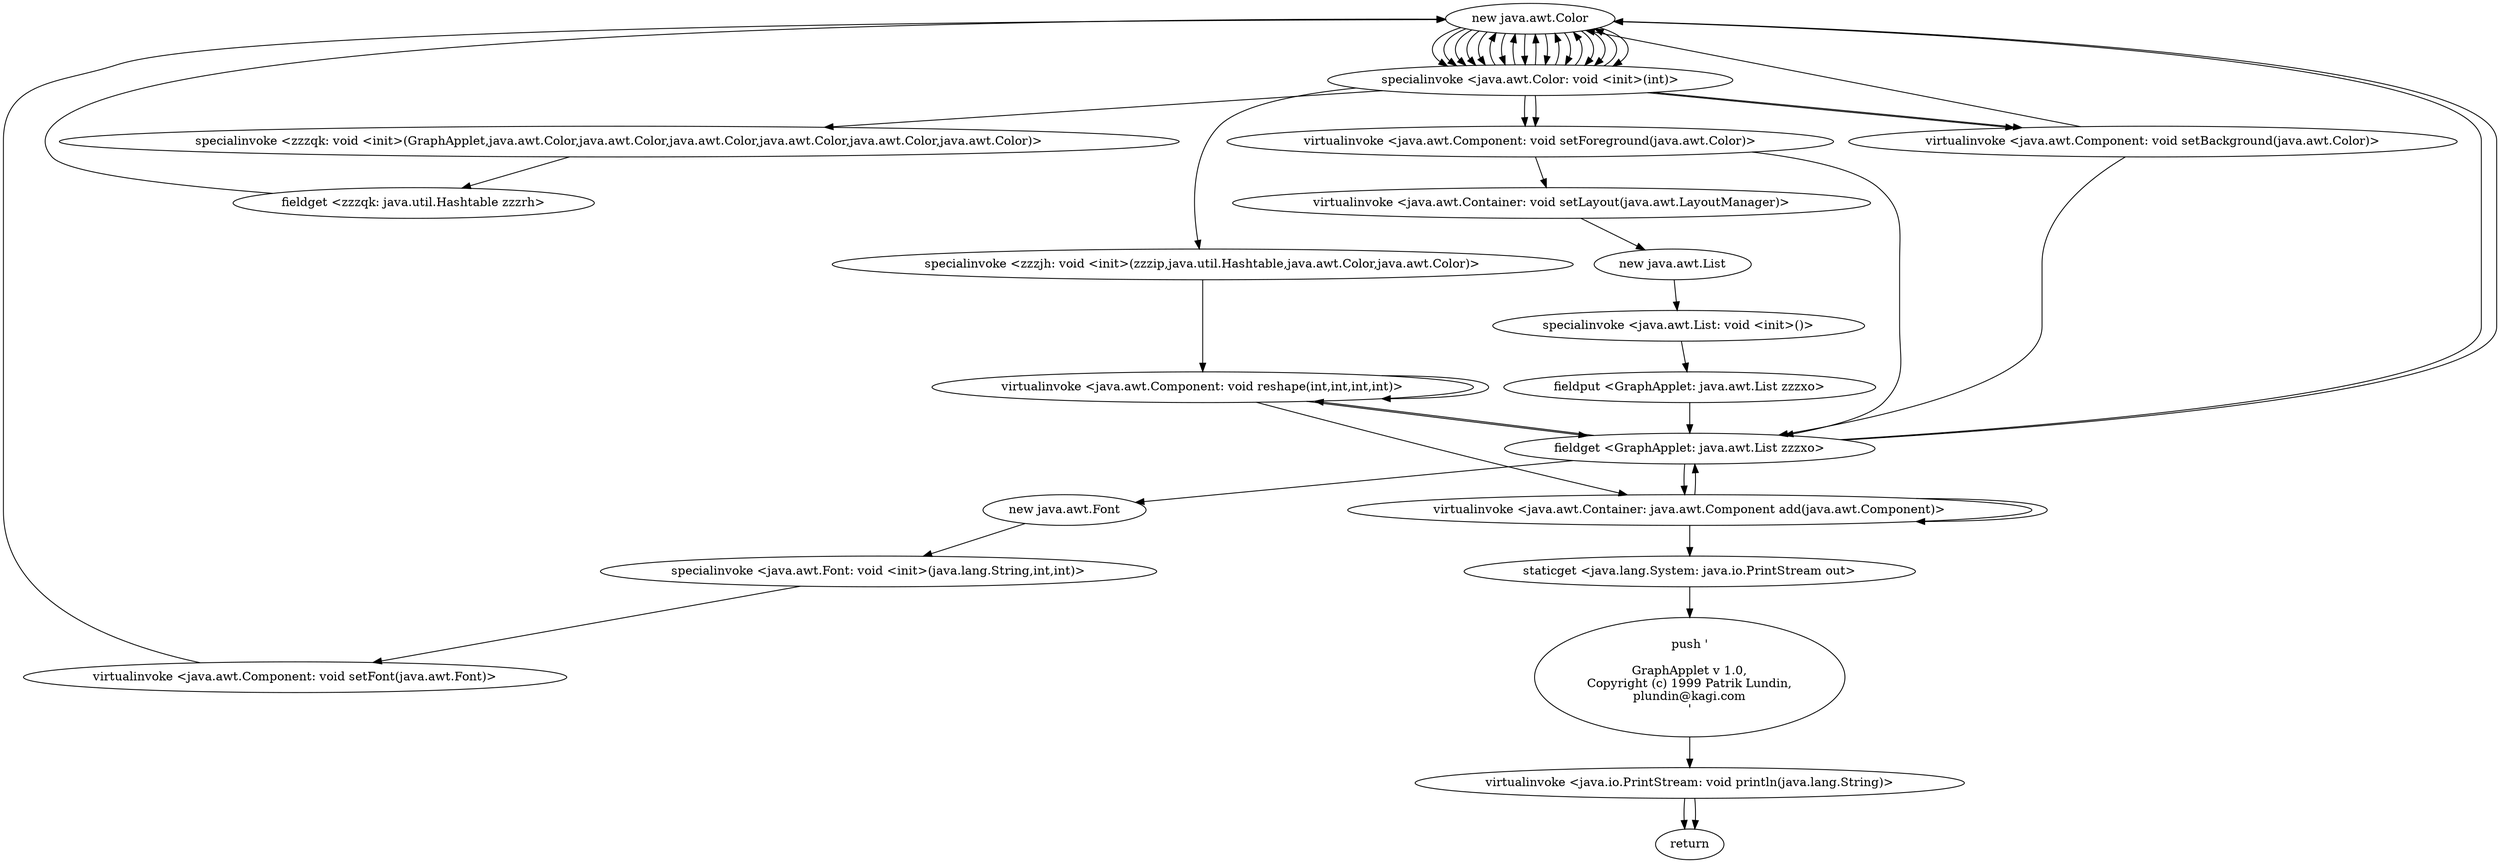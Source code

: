 digraph "" {
"new java.awt.Color";
 "new java.awt.Color"->"specialinvoke <java.awt.Color: void <init>(int)>";
 "specialinvoke <java.awt.Color: void <init>(int)>"->"virtualinvoke <java.awt.Component: void setBackground(java.awt.Color)>";
 "virtualinvoke <java.awt.Component: void setBackground(java.awt.Color)>"->"new java.awt.Color";
 "new java.awt.Color"->"specialinvoke <java.awt.Color: void <init>(int)>";
 "specialinvoke <java.awt.Color: void <init>(int)>"->"virtualinvoke <java.awt.Component: void setForeground(java.awt.Color)>";
 "virtualinvoke <java.awt.Component: void setForeground(java.awt.Color)>"->"virtualinvoke <java.awt.Container: void setLayout(java.awt.LayoutManager)>";
 "virtualinvoke <java.awt.Container: void setLayout(java.awt.LayoutManager)>"->"new java.awt.List";
 "new java.awt.List"->"specialinvoke <java.awt.List: void <init>()>";
 "specialinvoke <java.awt.List: void <init>()>"->"fieldput <GraphApplet: java.awt.List zzzxo>";
 "fieldput <GraphApplet: java.awt.List zzzxo>"->"fieldget <GraphApplet: java.awt.List zzzxo>";
 "fieldget <GraphApplet: java.awt.List zzzxo>"->"new java.awt.Color";
 "new java.awt.Color"->"specialinvoke <java.awt.Color: void <init>(int)>";
 "specialinvoke <java.awt.Color: void <init>(int)>"->"virtualinvoke <java.awt.Component: void setBackground(java.awt.Color)>";
 "virtualinvoke <java.awt.Component: void setBackground(java.awt.Color)>"->"fieldget <GraphApplet: java.awt.List zzzxo>";
 "fieldget <GraphApplet: java.awt.List zzzxo>"->"new java.awt.Color";
 "new java.awt.Color"->"specialinvoke <java.awt.Color: void <init>(int)>";
 "specialinvoke <java.awt.Color: void <init>(int)>"->"virtualinvoke <java.awt.Component: void setForeground(java.awt.Color)>";
 "virtualinvoke <java.awt.Component: void setForeground(java.awt.Color)>"->"fieldget <GraphApplet: java.awt.List zzzxo>";
 "fieldget <GraphApplet: java.awt.List zzzxo>"->"new java.awt.Font";
 "new java.awt.Font"->"specialinvoke <java.awt.Font: void <init>(java.lang.String,int,int)>";
 "specialinvoke <java.awt.Font: void <init>(java.lang.String,int,int)>"->"virtualinvoke <java.awt.Component: void setFont(java.awt.Font)>";
 "virtualinvoke <java.awt.Component: void setFont(java.awt.Font)>"->"new java.awt.Color";
 "new java.awt.Color"->"specialinvoke <java.awt.Color: void <init>(int)>";
 "specialinvoke <java.awt.Color: void <init>(int)>"->"new java.awt.Color";
 "new java.awt.Color"->"specialinvoke <java.awt.Color: void <init>(int)>";
 "specialinvoke <java.awt.Color: void <init>(int)>"->"new java.awt.Color";
 "new java.awt.Color"->"specialinvoke <java.awt.Color: void <init>(int)>";
 "specialinvoke <java.awt.Color: void <init>(int)>"->"new java.awt.Color";
 "new java.awt.Color"->"specialinvoke <java.awt.Color: void <init>(int)>";
 "specialinvoke <java.awt.Color: void <init>(int)>"->"new java.awt.Color";
 "new java.awt.Color"->"specialinvoke <java.awt.Color: void <init>(int)>";
 "specialinvoke <java.awt.Color: void <init>(int)>"->"new java.awt.Color";
 "new java.awt.Color"->"specialinvoke <java.awt.Color: void <init>(int)>";
 "specialinvoke <java.awt.Color: void <init>(int)>"->"specialinvoke <zzzqk: void <init>(GraphApplet,java.awt.Color,java.awt.Color,java.awt.Color,java.awt.Color,java.awt.Color,java.awt.Color)>";
 "specialinvoke <zzzqk: void <init>(GraphApplet,java.awt.Color,java.awt.Color,java.awt.Color,java.awt.Color,java.awt.Color,java.awt.Color)>"->"fieldget <zzzqk: java.util.Hashtable zzzrh>";
 "fieldget <zzzqk: java.util.Hashtable zzzrh>"->"new java.awt.Color";
 "new java.awt.Color"->"specialinvoke <java.awt.Color: void <init>(int)>";
 "specialinvoke <java.awt.Color: void <init>(int)>"->"new java.awt.Color";
 "new java.awt.Color"->"specialinvoke <java.awt.Color: void <init>(int)>";
 "specialinvoke <java.awt.Color: void <init>(int)>"->"specialinvoke <zzzjh: void <init>(zzzip,java.util.Hashtable,java.awt.Color,java.awt.Color)>";
 "specialinvoke <zzzjh: void <init>(zzzip,java.util.Hashtable,java.awt.Color,java.awt.Color)>"->"virtualinvoke <java.awt.Component: void reshape(int,int,int,int)>";
 "virtualinvoke <java.awt.Component: void reshape(int,int,int,int)>"->"virtualinvoke <java.awt.Component: void reshape(int,int,int,int)>";
 "virtualinvoke <java.awt.Component: void reshape(int,int,int,int)>"->"fieldget <GraphApplet: java.awt.List zzzxo>";
 "fieldget <GraphApplet: java.awt.List zzzxo>"->"virtualinvoke <java.awt.Component: void reshape(int,int,int,int)>";
 "virtualinvoke <java.awt.Component: void reshape(int,int,int,int)>"->"virtualinvoke <java.awt.Container: java.awt.Component add(java.awt.Component)>";
 "virtualinvoke <java.awt.Container: java.awt.Component add(java.awt.Component)>"->"virtualinvoke <java.awt.Container: java.awt.Component add(java.awt.Component)>";
 "virtualinvoke <java.awt.Container: java.awt.Component add(java.awt.Component)>"->"fieldget <GraphApplet: java.awt.List zzzxo>";
 "fieldget <GraphApplet: java.awt.List zzzxo>"->"virtualinvoke <java.awt.Container: java.awt.Component add(java.awt.Component)>";
 "virtualinvoke <java.awt.Container: java.awt.Component add(java.awt.Component)>"->"staticget <java.lang.System: java.io.PrintStream out>";
 "staticget <java.lang.System: java.io.PrintStream out>"->"push '\n\nGraphApplet v 1.0,\nCopyright (c) 1999 Patrik Lundin,\nplundin@kagi.com\n'";
 "push '\n\nGraphApplet v 1.0,\nCopyright (c) 1999 Patrik Lundin,\nplundin@kagi.com\n'"->"virtualinvoke <java.io.PrintStream: void println(java.lang.String)>";
 "virtualinvoke <java.io.PrintStream: void println(java.lang.String)>"->"return";
 "virtualinvoke <java.io.PrintStream: void println(java.lang.String)>"->"return";
}
